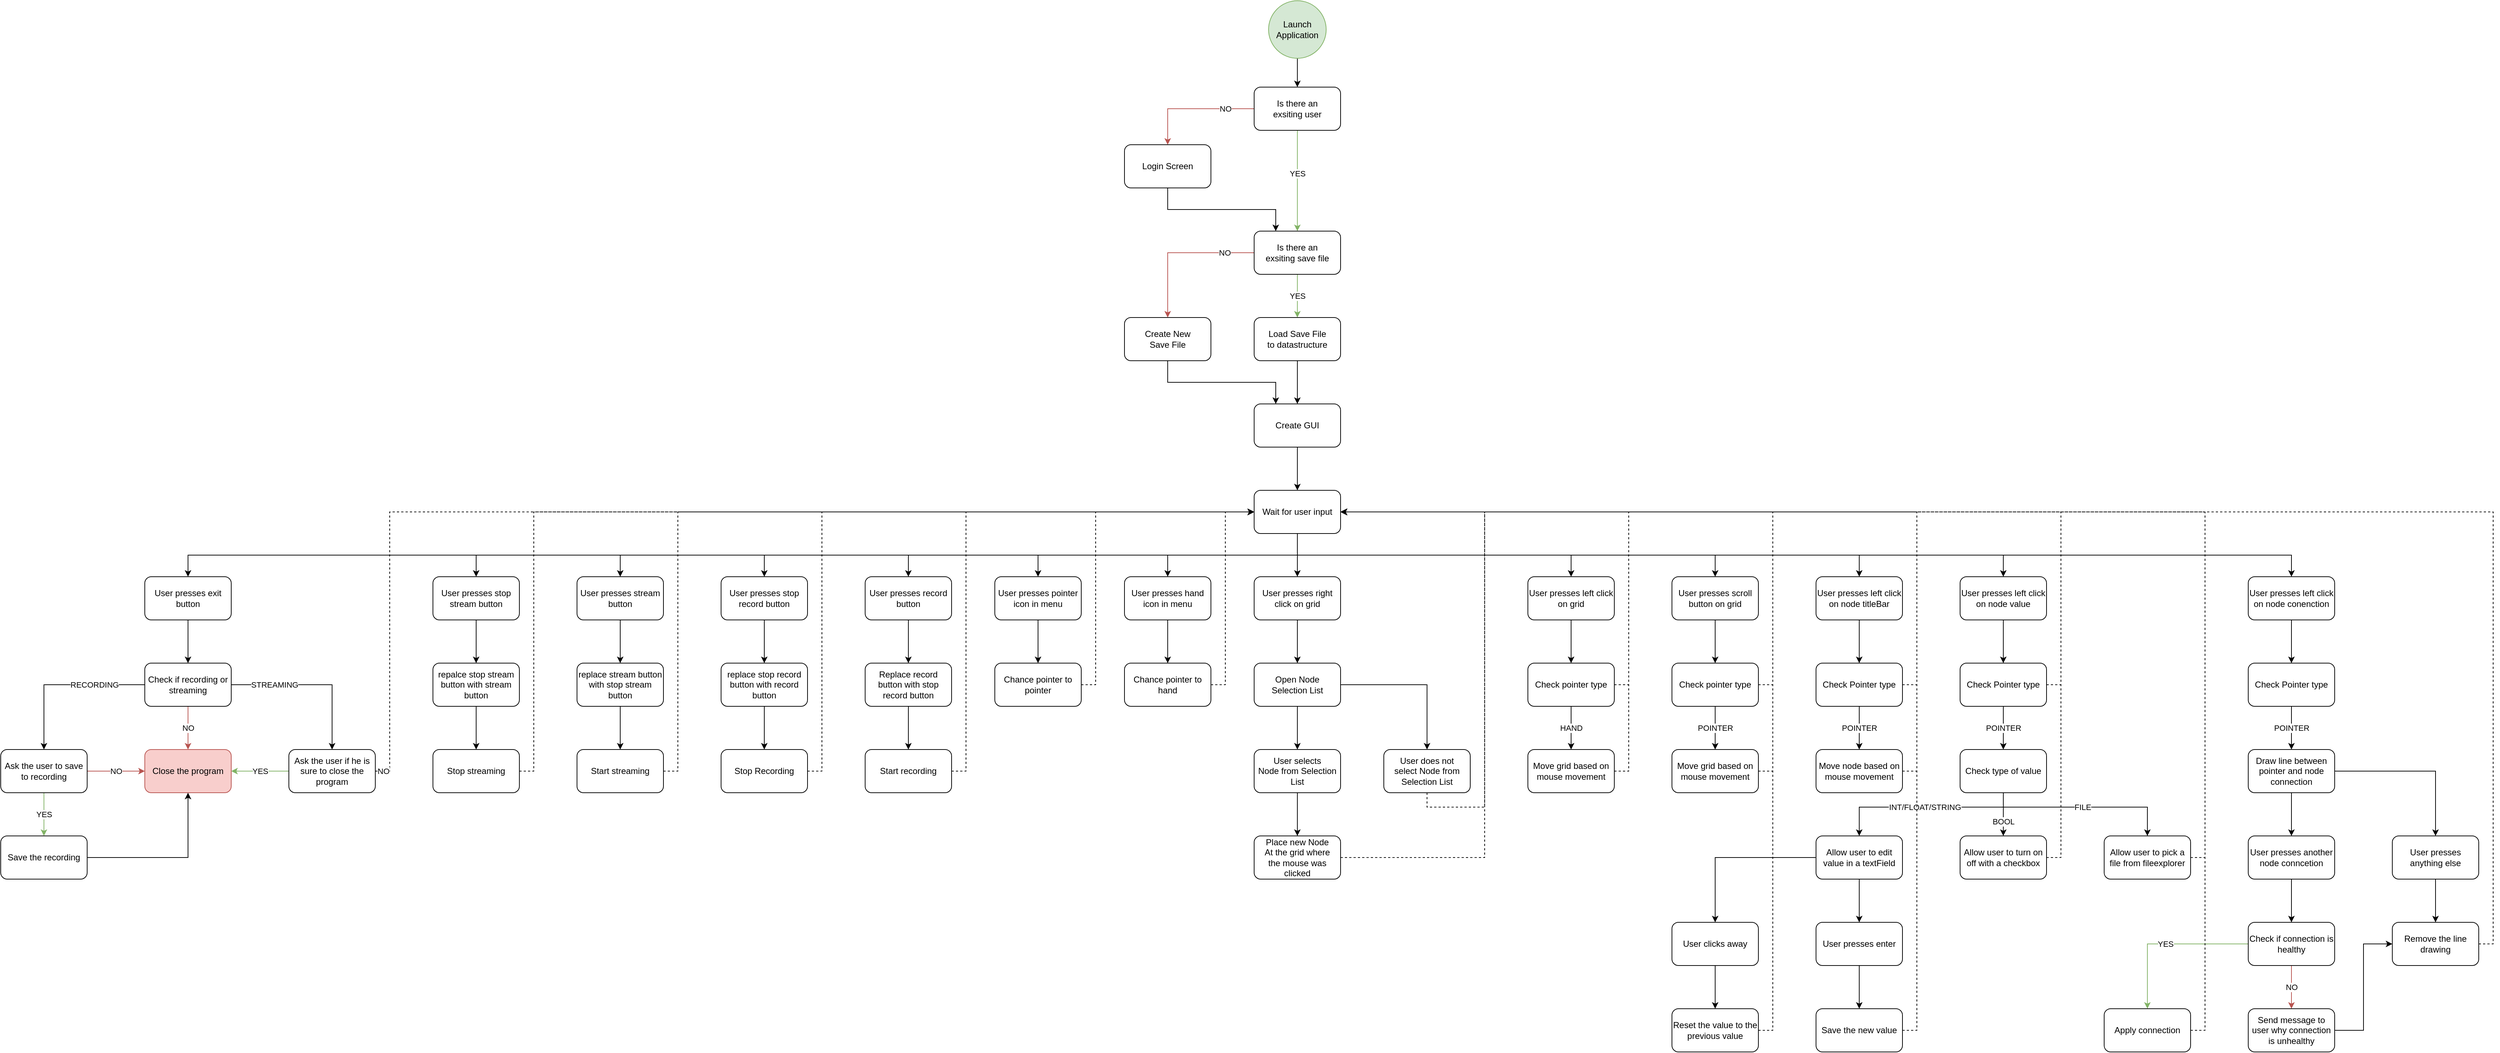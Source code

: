 <mxfile version="21.0.6" type="github">
  <diagram name="Pagina-1" id="GL-hhu96RCD5F2woMkXF">
    <mxGraphModel dx="5154" dy="1830" grid="1" gridSize="10" guides="1" tooltips="1" connect="1" arrows="1" fold="1" page="1" pageScale="1" pageWidth="827" pageHeight="1169" math="0" shadow="0">
      <root>
        <mxCell id="0" />
        <mxCell id="1" parent="0" />
        <mxCell id="XoTrVkiUybTX8jjWBUQh-9" style="edgeStyle=orthogonalEdgeStyle;rounded=0;orthogonalLoop=1;jettySize=auto;html=1;exitX=0.5;exitY=1;exitDx=0;exitDy=0;" edge="1" parent="1" source="XoTrVkiUybTX8jjWBUQh-1" target="XoTrVkiUybTX8jjWBUQh-3">
          <mxGeometry relative="1" as="geometry" />
        </mxCell>
        <mxCell id="XoTrVkiUybTX8jjWBUQh-1" value="Launch&lt;br&gt;Application" style="ellipse;whiteSpace=wrap;html=1;aspect=fixed;fillColor=#d5e8d4;strokeColor=#82b366;" vertex="1" parent="1">
          <mxGeometry x="400" y="40" width="80" height="80" as="geometry" />
        </mxCell>
        <mxCell id="XoTrVkiUybTX8jjWBUQh-5" value="NO" style="edgeStyle=orthogonalEdgeStyle;rounded=0;orthogonalLoop=1;jettySize=auto;html=1;exitX=0;exitY=0.5;exitDx=0;exitDy=0;fillColor=#f8cecc;strokeColor=#b85450;" edge="1" parent="1" source="XoTrVkiUybTX8jjWBUQh-3" target="XoTrVkiUybTX8jjWBUQh-4">
          <mxGeometry x="-0.529" relative="1" as="geometry">
            <mxPoint as="offset" />
          </mxGeometry>
        </mxCell>
        <mxCell id="XoTrVkiUybTX8jjWBUQh-12" style="edgeStyle=orthogonalEdgeStyle;rounded=0;orthogonalLoop=1;jettySize=auto;html=1;exitX=0.5;exitY=1;exitDx=0;exitDy=0;fillColor=#d5e8d4;strokeColor=#82b366;" edge="1" parent="1" source="XoTrVkiUybTX8jjWBUQh-3" target="XoTrVkiUybTX8jjWBUQh-10">
          <mxGeometry relative="1" as="geometry" />
        </mxCell>
        <mxCell id="XoTrVkiUybTX8jjWBUQh-13" value="YES" style="edgeLabel;html=1;align=center;verticalAlign=middle;resizable=0;points=[];" vertex="1" connectable="0" parent="XoTrVkiUybTX8jjWBUQh-12">
          <mxGeometry x="-0.149" relative="1" as="geometry">
            <mxPoint as="offset" />
          </mxGeometry>
        </mxCell>
        <mxCell id="XoTrVkiUybTX8jjWBUQh-3" value="Is there an&lt;br&gt;exsiting user" style="rounded=1;whiteSpace=wrap;html=1;" vertex="1" parent="1">
          <mxGeometry x="380" y="160" width="120" height="60" as="geometry" />
        </mxCell>
        <mxCell id="XoTrVkiUybTX8jjWBUQh-14" style="edgeStyle=orthogonalEdgeStyle;rounded=0;orthogonalLoop=1;jettySize=auto;html=1;exitX=0.5;exitY=1;exitDx=0;exitDy=0;entryX=0.25;entryY=0;entryDx=0;entryDy=0;" edge="1" parent="1" source="XoTrVkiUybTX8jjWBUQh-4" target="XoTrVkiUybTX8jjWBUQh-10">
          <mxGeometry relative="1" as="geometry" />
        </mxCell>
        <mxCell id="XoTrVkiUybTX8jjWBUQh-4" value="Login Screen" style="rounded=1;whiteSpace=wrap;html=1;" vertex="1" parent="1">
          <mxGeometry x="200" y="240" width="120" height="60" as="geometry" />
        </mxCell>
        <mxCell id="XoTrVkiUybTX8jjWBUQh-16" style="edgeStyle=orthogonalEdgeStyle;rounded=0;orthogonalLoop=1;jettySize=auto;html=1;exitX=0;exitY=0.5;exitDx=0;exitDy=0;entryX=0.5;entryY=0;entryDx=0;entryDy=0;fillColor=#f8cecc;strokeColor=#b85450;" edge="1" parent="1" source="XoTrVkiUybTX8jjWBUQh-10" target="XoTrVkiUybTX8jjWBUQh-15">
          <mxGeometry relative="1" as="geometry" />
        </mxCell>
        <mxCell id="XoTrVkiUybTX8jjWBUQh-17" value="NO" style="edgeLabel;html=1;align=center;verticalAlign=middle;resizable=0;points=[];" vertex="1" connectable="0" parent="XoTrVkiUybTX8jjWBUQh-16">
          <mxGeometry x="-0.068" relative="1" as="geometry">
            <mxPoint x="57" as="offset" />
          </mxGeometry>
        </mxCell>
        <mxCell id="XoTrVkiUybTX8jjWBUQh-19" value="YES" style="edgeStyle=orthogonalEdgeStyle;rounded=0;orthogonalLoop=1;jettySize=auto;html=1;exitX=0.5;exitY=1;exitDx=0;exitDy=0;entryX=0.5;entryY=0;entryDx=0;entryDy=0;fillColor=#d5e8d4;strokeColor=#82b366;" edge="1" parent="1" source="XoTrVkiUybTX8jjWBUQh-10" target="XoTrVkiUybTX8jjWBUQh-18">
          <mxGeometry relative="1" as="geometry" />
        </mxCell>
        <mxCell id="XoTrVkiUybTX8jjWBUQh-10" value="Is there an&lt;br&gt;exsiting save file" style="rounded=1;whiteSpace=wrap;html=1;" vertex="1" parent="1">
          <mxGeometry x="380" y="360" width="120" height="60" as="geometry" />
        </mxCell>
        <mxCell id="XoTrVkiUybTX8jjWBUQh-21" style="edgeStyle=orthogonalEdgeStyle;rounded=0;orthogonalLoop=1;jettySize=auto;html=1;exitX=0.5;exitY=1;exitDx=0;exitDy=0;entryX=0.25;entryY=0;entryDx=0;entryDy=0;" edge="1" parent="1" source="XoTrVkiUybTX8jjWBUQh-15" target="XoTrVkiUybTX8jjWBUQh-20">
          <mxGeometry relative="1" as="geometry" />
        </mxCell>
        <mxCell id="XoTrVkiUybTX8jjWBUQh-15" value="Create New&lt;br&gt;Save File" style="rounded=1;whiteSpace=wrap;html=1;" vertex="1" parent="1">
          <mxGeometry x="200" y="480" width="120" height="60" as="geometry" />
        </mxCell>
        <mxCell id="XoTrVkiUybTX8jjWBUQh-22" style="edgeStyle=orthogonalEdgeStyle;rounded=0;orthogonalLoop=1;jettySize=auto;html=1;exitX=0.5;exitY=1;exitDx=0;exitDy=0;entryX=0.5;entryY=0;entryDx=0;entryDy=0;" edge="1" parent="1" source="XoTrVkiUybTX8jjWBUQh-18" target="XoTrVkiUybTX8jjWBUQh-20">
          <mxGeometry relative="1" as="geometry" />
        </mxCell>
        <mxCell id="XoTrVkiUybTX8jjWBUQh-18" value="Load Save File&lt;br&gt;to datastructure" style="rounded=1;whiteSpace=wrap;html=1;" vertex="1" parent="1">
          <mxGeometry x="380" y="480" width="120" height="60" as="geometry" />
        </mxCell>
        <mxCell id="XoTrVkiUybTX8jjWBUQh-43" style="edgeStyle=orthogonalEdgeStyle;rounded=0;orthogonalLoop=1;jettySize=auto;html=1;exitX=0.5;exitY=1;exitDx=0;exitDy=0;entryX=0.5;entryY=0;entryDx=0;entryDy=0;" edge="1" parent="1" source="XoTrVkiUybTX8jjWBUQh-20" target="XoTrVkiUybTX8jjWBUQh-39">
          <mxGeometry relative="1" as="geometry" />
        </mxCell>
        <mxCell id="XoTrVkiUybTX8jjWBUQh-20" value="Create GUI" style="rounded=1;whiteSpace=wrap;html=1;" vertex="1" parent="1">
          <mxGeometry x="380" y="600" width="120" height="60" as="geometry" />
        </mxCell>
        <mxCell id="XoTrVkiUybTX8jjWBUQh-32" style="edgeStyle=orthogonalEdgeStyle;rounded=0;orthogonalLoop=1;jettySize=auto;html=1;exitX=0.5;exitY=1;exitDx=0;exitDy=0;" edge="1" parent="1" source="XoTrVkiUybTX8jjWBUQh-29" target="XoTrVkiUybTX8jjWBUQh-31">
          <mxGeometry relative="1" as="geometry" />
        </mxCell>
        <mxCell id="XoTrVkiUybTX8jjWBUQh-29" value="User presses right&lt;br&gt;click on grid" style="rounded=1;whiteSpace=wrap;html=1;" vertex="1" parent="1">
          <mxGeometry x="380" y="840" width="120" height="60" as="geometry" />
        </mxCell>
        <mxCell id="XoTrVkiUybTX8jjWBUQh-34" style="edgeStyle=orthogonalEdgeStyle;rounded=0;orthogonalLoop=1;jettySize=auto;html=1;exitX=0.5;exitY=1;exitDx=0;exitDy=0;entryX=0.5;entryY=0;entryDx=0;entryDy=0;" edge="1" parent="1" source="XoTrVkiUybTX8jjWBUQh-31" target="XoTrVkiUybTX8jjWBUQh-33">
          <mxGeometry relative="1" as="geometry" />
        </mxCell>
        <mxCell id="XoTrVkiUybTX8jjWBUQh-38" style="edgeStyle=orthogonalEdgeStyle;rounded=0;orthogonalLoop=1;jettySize=auto;html=1;exitX=1;exitY=0.5;exitDx=0;exitDy=0;entryX=0.5;entryY=0;entryDx=0;entryDy=0;" edge="1" parent="1" source="XoTrVkiUybTX8jjWBUQh-31" target="XoTrVkiUybTX8jjWBUQh-37">
          <mxGeometry relative="1" as="geometry" />
        </mxCell>
        <mxCell id="XoTrVkiUybTX8jjWBUQh-31" value="Open Node&lt;br&gt;Selection List" style="rounded=1;whiteSpace=wrap;html=1;" vertex="1" parent="1">
          <mxGeometry x="380" y="960" width="120" height="60" as="geometry" />
        </mxCell>
        <mxCell id="XoTrVkiUybTX8jjWBUQh-36" style="edgeStyle=orthogonalEdgeStyle;rounded=0;orthogonalLoop=1;jettySize=auto;html=1;exitX=0.5;exitY=1;exitDx=0;exitDy=0;entryX=0.5;entryY=0;entryDx=0;entryDy=0;" edge="1" parent="1" source="XoTrVkiUybTX8jjWBUQh-33" target="XoTrVkiUybTX8jjWBUQh-35">
          <mxGeometry relative="1" as="geometry" />
        </mxCell>
        <mxCell id="XoTrVkiUybTX8jjWBUQh-33" value="User selects&lt;br&gt;Node from Selection&lt;br&gt;List" style="rounded=1;whiteSpace=wrap;html=1;" vertex="1" parent="1">
          <mxGeometry x="380" y="1080" width="120" height="60" as="geometry" />
        </mxCell>
        <mxCell id="XoTrVkiUybTX8jjWBUQh-42" style="edgeStyle=orthogonalEdgeStyle;rounded=0;orthogonalLoop=1;jettySize=auto;html=1;exitX=1;exitY=0.5;exitDx=0;exitDy=0;entryX=1;entryY=0.5;entryDx=0;entryDy=0;dashed=1;" edge="1" parent="1" source="XoTrVkiUybTX8jjWBUQh-35" target="XoTrVkiUybTX8jjWBUQh-39">
          <mxGeometry relative="1" as="geometry">
            <Array as="points">
              <mxPoint x="700" y="1230" />
              <mxPoint x="700" y="750" />
            </Array>
          </mxGeometry>
        </mxCell>
        <mxCell id="XoTrVkiUybTX8jjWBUQh-35" value="Place new Node&lt;br&gt;At the grid where&lt;br&gt;the mouse was clicked" style="rounded=1;whiteSpace=wrap;html=1;" vertex="1" parent="1">
          <mxGeometry x="380" y="1200" width="120" height="60" as="geometry" />
        </mxCell>
        <mxCell id="XoTrVkiUybTX8jjWBUQh-41" style="edgeStyle=orthogonalEdgeStyle;rounded=0;orthogonalLoop=1;jettySize=auto;html=1;exitX=0.5;exitY=1;exitDx=0;exitDy=0;entryX=1;entryY=0.5;entryDx=0;entryDy=0;dashed=1;" edge="1" parent="1" source="XoTrVkiUybTX8jjWBUQh-37" target="XoTrVkiUybTX8jjWBUQh-39">
          <mxGeometry relative="1" as="geometry">
            <Array as="points">
              <mxPoint x="620" y="1160" />
              <mxPoint x="700" y="1160" />
              <mxPoint x="700" y="750" />
            </Array>
          </mxGeometry>
        </mxCell>
        <mxCell id="XoTrVkiUybTX8jjWBUQh-37" value="User does not&lt;br&gt;select Node from Selection List" style="rounded=1;whiteSpace=wrap;html=1;" vertex="1" parent="1">
          <mxGeometry x="560" y="1080" width="120" height="60" as="geometry" />
        </mxCell>
        <mxCell id="XoTrVkiUybTX8jjWBUQh-40" style="edgeStyle=orthogonalEdgeStyle;rounded=0;orthogonalLoop=1;jettySize=auto;html=1;exitX=0.5;exitY=1;exitDx=0;exitDy=0;entryX=0.5;entryY=0;entryDx=0;entryDy=0;" edge="1" parent="1" source="XoTrVkiUybTX8jjWBUQh-39" target="XoTrVkiUybTX8jjWBUQh-29">
          <mxGeometry relative="1" as="geometry" />
        </mxCell>
        <mxCell id="XoTrVkiUybTX8jjWBUQh-67" style="edgeStyle=orthogonalEdgeStyle;rounded=0;orthogonalLoop=1;jettySize=auto;html=1;exitX=0.5;exitY=1;exitDx=0;exitDy=0;" edge="1" parent="1" source="XoTrVkiUybTX8jjWBUQh-39" target="XoTrVkiUybTX8jjWBUQh-66">
          <mxGeometry relative="1" as="geometry" />
        </mxCell>
        <mxCell id="XoTrVkiUybTX8jjWBUQh-69" style="edgeStyle=orthogonalEdgeStyle;rounded=0;orthogonalLoop=1;jettySize=auto;html=1;exitX=0.5;exitY=1;exitDx=0;exitDy=0;entryX=0.5;entryY=0;entryDx=0;entryDy=0;" edge="1" parent="1" source="XoTrVkiUybTX8jjWBUQh-39" target="XoTrVkiUybTX8jjWBUQh-68">
          <mxGeometry relative="1" as="geometry" />
        </mxCell>
        <mxCell id="XoTrVkiUybTX8jjWBUQh-77" style="edgeStyle=orthogonalEdgeStyle;rounded=0;orthogonalLoop=1;jettySize=auto;html=1;exitX=0.5;exitY=1;exitDx=0;exitDy=0;entryX=0.5;entryY=0;entryDx=0;entryDy=0;" edge="1" parent="1" source="XoTrVkiUybTX8jjWBUQh-39" target="XoTrVkiUybTX8jjWBUQh-76">
          <mxGeometry relative="1" as="geometry" />
        </mxCell>
        <mxCell id="XoTrVkiUybTX8jjWBUQh-86" style="edgeStyle=orthogonalEdgeStyle;rounded=0;orthogonalLoop=1;jettySize=auto;html=1;exitX=0.5;exitY=1;exitDx=0;exitDy=0;entryX=0.5;entryY=0;entryDx=0;entryDy=0;" edge="1" parent="1" source="XoTrVkiUybTX8jjWBUQh-39" target="XoTrVkiUybTX8jjWBUQh-85">
          <mxGeometry relative="1" as="geometry" />
        </mxCell>
        <mxCell id="XoTrVkiUybTX8jjWBUQh-95" style="edgeStyle=orthogonalEdgeStyle;rounded=0;orthogonalLoop=1;jettySize=auto;html=1;exitX=0.5;exitY=1;exitDx=0;exitDy=0;entryX=0.5;entryY=0;entryDx=0;entryDy=0;" edge="1" parent="1" source="XoTrVkiUybTX8jjWBUQh-39" target="XoTrVkiUybTX8jjWBUQh-94">
          <mxGeometry relative="1" as="geometry" />
        </mxCell>
        <mxCell id="XoTrVkiUybTX8jjWBUQh-107" style="edgeStyle=orthogonalEdgeStyle;rounded=0;orthogonalLoop=1;jettySize=auto;html=1;exitX=0.5;exitY=1;exitDx=0;exitDy=0;" edge="1" parent="1" source="XoTrVkiUybTX8jjWBUQh-39" target="XoTrVkiUybTX8jjWBUQh-102">
          <mxGeometry relative="1" as="geometry" />
        </mxCell>
        <mxCell id="XoTrVkiUybTX8jjWBUQh-137" style="edgeStyle=orthogonalEdgeStyle;rounded=0;orthogonalLoop=1;jettySize=auto;html=1;exitX=0.5;exitY=1;exitDx=0;exitDy=0;entryX=0.5;entryY=0;entryDx=0;entryDy=0;" edge="1" parent="1" source="XoTrVkiUybTX8jjWBUQh-39" target="XoTrVkiUybTX8jjWBUQh-134">
          <mxGeometry relative="1" as="geometry" />
        </mxCell>
        <mxCell id="XoTrVkiUybTX8jjWBUQh-157" style="edgeStyle=orthogonalEdgeStyle;rounded=0;orthogonalLoop=1;jettySize=auto;html=1;exitX=0.5;exitY=1;exitDx=0;exitDy=0;entryX=0.5;entryY=0;entryDx=0;entryDy=0;" edge="1" parent="1" source="XoTrVkiUybTX8jjWBUQh-39" target="XoTrVkiUybTX8jjWBUQh-156">
          <mxGeometry relative="1" as="geometry" />
        </mxCell>
        <mxCell id="XoTrVkiUybTX8jjWBUQh-161" style="edgeStyle=orthogonalEdgeStyle;rounded=0;orthogonalLoop=1;jettySize=auto;html=1;exitX=0.5;exitY=1;exitDx=0;exitDy=0;entryX=0.5;entryY=0;entryDx=0;entryDy=0;" edge="1" parent="1" source="XoTrVkiUybTX8jjWBUQh-39" target="XoTrVkiUybTX8jjWBUQh-160">
          <mxGeometry relative="1" as="geometry" />
        </mxCell>
        <mxCell id="XoTrVkiUybTX8jjWBUQh-180" style="edgeStyle=orthogonalEdgeStyle;rounded=0;orthogonalLoop=1;jettySize=auto;html=1;exitX=0.5;exitY=1;exitDx=0;exitDy=0;entryX=0.5;entryY=0;entryDx=0;entryDy=0;" edge="1" parent="1" source="XoTrVkiUybTX8jjWBUQh-39" target="XoTrVkiUybTX8jjWBUQh-171">
          <mxGeometry relative="1" as="geometry" />
        </mxCell>
        <mxCell id="XoTrVkiUybTX8jjWBUQh-181" style="edgeStyle=orthogonalEdgeStyle;rounded=0;orthogonalLoop=1;jettySize=auto;html=1;exitX=0.5;exitY=1;exitDx=0;exitDy=0;entryX=0.5;entryY=0;entryDx=0;entryDy=0;" edge="1" parent="1" source="XoTrVkiUybTX8jjWBUQh-39" target="XoTrVkiUybTX8jjWBUQh-176">
          <mxGeometry relative="1" as="geometry" />
        </mxCell>
        <mxCell id="XoTrVkiUybTX8jjWBUQh-188" style="edgeStyle=orthogonalEdgeStyle;rounded=0;orthogonalLoop=1;jettySize=auto;html=1;exitX=0.5;exitY=1;exitDx=0;exitDy=0;entryX=0.5;entryY=0;entryDx=0;entryDy=0;" edge="1" parent="1" source="XoTrVkiUybTX8jjWBUQh-39" target="XoTrVkiUybTX8jjWBUQh-187">
          <mxGeometry relative="1" as="geometry" />
        </mxCell>
        <mxCell id="XoTrVkiUybTX8jjWBUQh-39" value="Wait for user input" style="rounded=1;whiteSpace=wrap;html=1;" vertex="1" parent="1">
          <mxGeometry x="380" y="720" width="120" height="60" as="geometry" />
        </mxCell>
        <mxCell id="XoTrVkiUybTX8jjWBUQh-73" style="edgeStyle=orthogonalEdgeStyle;rounded=0;orthogonalLoop=1;jettySize=auto;html=1;exitX=0.5;exitY=1;exitDx=0;exitDy=0;" edge="1" parent="1" source="XoTrVkiUybTX8jjWBUQh-66" target="XoTrVkiUybTX8jjWBUQh-71">
          <mxGeometry relative="1" as="geometry" />
        </mxCell>
        <mxCell id="XoTrVkiUybTX8jjWBUQh-66" value="User presses hand icon in menu" style="rounded=1;whiteSpace=wrap;html=1;" vertex="1" parent="1">
          <mxGeometry x="200" y="840" width="120" height="60" as="geometry" />
        </mxCell>
        <mxCell id="XoTrVkiUybTX8jjWBUQh-72" style="edgeStyle=orthogonalEdgeStyle;rounded=0;orthogonalLoop=1;jettySize=auto;html=1;exitX=0.5;exitY=1;exitDx=0;exitDy=0;entryX=0.5;entryY=0;entryDx=0;entryDy=0;" edge="1" parent="1" source="XoTrVkiUybTX8jjWBUQh-68" target="XoTrVkiUybTX8jjWBUQh-70">
          <mxGeometry relative="1" as="geometry" />
        </mxCell>
        <mxCell id="XoTrVkiUybTX8jjWBUQh-68" value="User presses pointer icon in menu" style="rounded=1;whiteSpace=wrap;html=1;" vertex="1" parent="1">
          <mxGeometry x="20" y="840" width="120" height="60" as="geometry" />
        </mxCell>
        <mxCell id="XoTrVkiUybTX8jjWBUQh-75" style="edgeStyle=orthogonalEdgeStyle;rounded=0;orthogonalLoop=1;jettySize=auto;html=1;exitX=1;exitY=0.5;exitDx=0;exitDy=0;dashed=1;" edge="1" parent="1" source="XoTrVkiUybTX8jjWBUQh-70">
          <mxGeometry relative="1" as="geometry">
            <mxPoint x="380" y="750" as="targetPoint" />
            <Array as="points">
              <mxPoint x="160" y="990" />
              <mxPoint x="160" y="750" />
            </Array>
          </mxGeometry>
        </mxCell>
        <mxCell id="XoTrVkiUybTX8jjWBUQh-70" value="Chance pointer to pointer" style="rounded=1;whiteSpace=wrap;html=1;" vertex="1" parent="1">
          <mxGeometry x="20" y="960" width="120" height="60" as="geometry" />
        </mxCell>
        <mxCell id="XoTrVkiUybTX8jjWBUQh-74" style="edgeStyle=orthogonalEdgeStyle;rounded=0;orthogonalLoop=1;jettySize=auto;html=1;exitX=1;exitY=0.5;exitDx=0;exitDy=0;entryX=0;entryY=0.5;entryDx=0;entryDy=0;dashed=1;" edge="1" parent="1" source="XoTrVkiUybTX8jjWBUQh-71" target="XoTrVkiUybTX8jjWBUQh-39">
          <mxGeometry relative="1" as="geometry">
            <Array as="points">
              <mxPoint x="340" y="990" />
              <mxPoint x="340" y="750" />
            </Array>
          </mxGeometry>
        </mxCell>
        <mxCell id="XoTrVkiUybTX8jjWBUQh-71" value="Chance pointer to hand" style="rounded=1;whiteSpace=wrap;html=1;" vertex="1" parent="1">
          <mxGeometry x="200" y="960" width="120" height="60" as="geometry" />
        </mxCell>
        <mxCell id="XoTrVkiUybTX8jjWBUQh-79" style="edgeStyle=orthogonalEdgeStyle;rounded=0;orthogonalLoop=1;jettySize=auto;html=1;exitX=0.5;exitY=1;exitDx=0;exitDy=0;entryX=0.5;entryY=0;entryDx=0;entryDy=0;" edge="1" parent="1" source="XoTrVkiUybTX8jjWBUQh-76" target="XoTrVkiUybTX8jjWBUQh-78">
          <mxGeometry relative="1" as="geometry" />
        </mxCell>
        <mxCell id="XoTrVkiUybTX8jjWBUQh-76" value="User presses left click on grid" style="rounded=1;whiteSpace=wrap;html=1;" vertex="1" parent="1">
          <mxGeometry x="760" y="840" width="120" height="60" as="geometry" />
        </mxCell>
        <mxCell id="XoTrVkiUybTX8jjWBUQh-81" value="HAND" style="edgeStyle=orthogonalEdgeStyle;rounded=0;orthogonalLoop=1;jettySize=auto;html=1;exitX=0.5;exitY=1;exitDx=0;exitDy=0;entryX=0.5;entryY=0;entryDx=0;entryDy=0;" edge="1" parent="1" source="XoTrVkiUybTX8jjWBUQh-78" target="XoTrVkiUybTX8jjWBUQh-80">
          <mxGeometry relative="1" as="geometry" />
        </mxCell>
        <mxCell id="XoTrVkiUybTX8jjWBUQh-82" style="edgeStyle=orthogonalEdgeStyle;rounded=0;orthogonalLoop=1;jettySize=auto;html=1;exitX=1;exitY=0.5;exitDx=0;exitDy=0;entryX=1;entryY=0.5;entryDx=0;entryDy=0;dashed=1;" edge="1" parent="1" source="XoTrVkiUybTX8jjWBUQh-78" target="XoTrVkiUybTX8jjWBUQh-39">
          <mxGeometry relative="1" as="geometry" />
        </mxCell>
        <mxCell id="XoTrVkiUybTX8jjWBUQh-78" value="Check pointer type" style="rounded=1;whiteSpace=wrap;html=1;" vertex="1" parent="1">
          <mxGeometry x="760" y="960" width="120" height="60" as="geometry" />
        </mxCell>
        <mxCell id="XoTrVkiUybTX8jjWBUQh-84" style="edgeStyle=orthogonalEdgeStyle;rounded=0;orthogonalLoop=1;jettySize=auto;html=1;exitX=1;exitY=0.5;exitDx=0;exitDy=0;entryX=1;entryY=0.5;entryDx=0;entryDy=0;dashed=1;" edge="1" parent="1" source="XoTrVkiUybTX8jjWBUQh-80" target="XoTrVkiUybTX8jjWBUQh-39">
          <mxGeometry relative="1" as="geometry" />
        </mxCell>
        <mxCell id="XoTrVkiUybTX8jjWBUQh-80" value="Move grid based on mouse movement" style="rounded=1;whiteSpace=wrap;html=1;" vertex="1" parent="1">
          <mxGeometry x="760" y="1080" width="120" height="60" as="geometry" />
        </mxCell>
        <mxCell id="XoTrVkiUybTX8jjWBUQh-89" style="edgeStyle=orthogonalEdgeStyle;rounded=0;orthogonalLoop=1;jettySize=auto;html=1;exitX=0.5;exitY=1;exitDx=0;exitDy=0;entryX=0.5;entryY=0;entryDx=0;entryDy=0;" edge="1" parent="1" source="XoTrVkiUybTX8jjWBUQh-85" target="XoTrVkiUybTX8jjWBUQh-87">
          <mxGeometry relative="1" as="geometry" />
        </mxCell>
        <mxCell id="XoTrVkiUybTX8jjWBUQh-85" value="User presses scroll button on grid" style="rounded=1;whiteSpace=wrap;html=1;" vertex="1" parent="1">
          <mxGeometry x="960" y="840" width="120" height="60" as="geometry" />
        </mxCell>
        <mxCell id="XoTrVkiUybTX8jjWBUQh-90" value="POINTER" style="edgeStyle=orthogonalEdgeStyle;rounded=0;orthogonalLoop=1;jettySize=auto;html=1;exitX=0.5;exitY=1;exitDx=0;exitDy=0;" edge="1" parent="1" source="XoTrVkiUybTX8jjWBUQh-87" target="XoTrVkiUybTX8jjWBUQh-88">
          <mxGeometry relative="1" as="geometry" />
        </mxCell>
        <mxCell id="XoTrVkiUybTX8jjWBUQh-93" style="edgeStyle=orthogonalEdgeStyle;rounded=0;orthogonalLoop=1;jettySize=auto;html=1;exitX=1;exitY=0.5;exitDx=0;exitDy=0;entryX=1;entryY=0.5;entryDx=0;entryDy=0;dashed=1;" edge="1" parent="1" source="XoTrVkiUybTX8jjWBUQh-87" target="XoTrVkiUybTX8jjWBUQh-39">
          <mxGeometry relative="1" as="geometry" />
        </mxCell>
        <mxCell id="XoTrVkiUybTX8jjWBUQh-87" value="Check pointer type" style="rounded=1;whiteSpace=wrap;html=1;" vertex="1" parent="1">
          <mxGeometry x="960" y="960" width="120" height="60" as="geometry" />
        </mxCell>
        <mxCell id="XoTrVkiUybTX8jjWBUQh-91" style="edgeStyle=orthogonalEdgeStyle;orthogonalLoop=1;jettySize=auto;html=1;exitX=1;exitY=0.5;exitDx=0;exitDy=0;entryX=1;entryY=0.5;entryDx=0;entryDy=0;dashed=1;rounded=0;" edge="1" parent="1" source="XoTrVkiUybTX8jjWBUQh-88" target="XoTrVkiUybTX8jjWBUQh-39">
          <mxGeometry relative="1" as="geometry" />
        </mxCell>
        <mxCell id="XoTrVkiUybTX8jjWBUQh-88" value="Move grid based on mouse movement" style="rounded=1;whiteSpace=wrap;html=1;" vertex="1" parent="1">
          <mxGeometry x="960" y="1080" width="120" height="60" as="geometry" />
        </mxCell>
        <mxCell id="XoTrVkiUybTX8jjWBUQh-98" style="edgeStyle=orthogonalEdgeStyle;rounded=0;orthogonalLoop=1;jettySize=auto;html=1;exitX=0.5;exitY=1;exitDx=0;exitDy=0;entryX=0.5;entryY=0;entryDx=0;entryDy=0;" edge="1" parent="1" source="XoTrVkiUybTX8jjWBUQh-94" target="XoTrVkiUybTX8jjWBUQh-96">
          <mxGeometry relative="1" as="geometry" />
        </mxCell>
        <mxCell id="XoTrVkiUybTX8jjWBUQh-94" value="User presses left click on node titleBar" style="rounded=1;whiteSpace=wrap;html=1;" vertex="1" parent="1">
          <mxGeometry x="1160" y="840" width="120" height="60" as="geometry" />
        </mxCell>
        <mxCell id="XoTrVkiUybTX8jjWBUQh-99" value="POINTER" style="edgeStyle=orthogonalEdgeStyle;rounded=0;orthogonalLoop=1;jettySize=auto;html=1;exitX=0.5;exitY=1;exitDx=0;exitDy=0;entryX=0.5;entryY=0;entryDx=0;entryDy=0;" edge="1" parent="1" source="XoTrVkiUybTX8jjWBUQh-96" target="XoTrVkiUybTX8jjWBUQh-97">
          <mxGeometry relative="1" as="geometry" />
        </mxCell>
        <mxCell id="XoTrVkiUybTX8jjWBUQh-101" style="edgeStyle=orthogonalEdgeStyle;rounded=0;orthogonalLoop=1;jettySize=auto;html=1;exitX=1;exitY=0.5;exitDx=0;exitDy=0;entryX=1;entryY=0.5;entryDx=0;entryDy=0;dashed=1;" edge="1" parent="1" source="XoTrVkiUybTX8jjWBUQh-96" target="XoTrVkiUybTX8jjWBUQh-39">
          <mxGeometry relative="1" as="geometry" />
        </mxCell>
        <mxCell id="XoTrVkiUybTX8jjWBUQh-96" value="Check Pointer type" style="rounded=1;whiteSpace=wrap;html=1;" vertex="1" parent="1">
          <mxGeometry x="1160" y="960" width="120" height="60" as="geometry" />
        </mxCell>
        <mxCell id="XoTrVkiUybTX8jjWBUQh-100" style="edgeStyle=orthogonalEdgeStyle;rounded=0;orthogonalLoop=1;jettySize=auto;html=1;exitX=1;exitY=0.5;exitDx=0;exitDy=0;entryX=1;entryY=0.5;entryDx=0;entryDy=0;dashed=1;" edge="1" parent="1" source="XoTrVkiUybTX8jjWBUQh-97" target="XoTrVkiUybTX8jjWBUQh-39">
          <mxGeometry relative="1" as="geometry" />
        </mxCell>
        <mxCell id="XoTrVkiUybTX8jjWBUQh-97" value="Move node based on mouse movement" style="rounded=1;whiteSpace=wrap;html=1;" vertex="1" parent="1">
          <mxGeometry x="1160" y="1080" width="120" height="60" as="geometry" />
        </mxCell>
        <mxCell id="XoTrVkiUybTX8jjWBUQh-105" style="edgeStyle=orthogonalEdgeStyle;rounded=0;orthogonalLoop=1;jettySize=auto;html=1;exitX=0.5;exitY=1;exitDx=0;exitDy=0;entryX=0.5;entryY=0;entryDx=0;entryDy=0;" edge="1" parent="1" source="XoTrVkiUybTX8jjWBUQh-102" target="XoTrVkiUybTX8jjWBUQh-103">
          <mxGeometry relative="1" as="geometry" />
        </mxCell>
        <mxCell id="XoTrVkiUybTX8jjWBUQh-102" value="User presses left click on node value" style="rounded=1;whiteSpace=wrap;html=1;" vertex="1" parent="1">
          <mxGeometry x="1360" y="840" width="120" height="60" as="geometry" />
        </mxCell>
        <mxCell id="XoTrVkiUybTX8jjWBUQh-106" value="POINTER" style="edgeStyle=orthogonalEdgeStyle;rounded=0;orthogonalLoop=1;jettySize=auto;html=1;exitX=0.5;exitY=1;exitDx=0;exitDy=0;entryX=0.5;entryY=0;entryDx=0;entryDy=0;" edge="1" parent="1" source="XoTrVkiUybTX8jjWBUQh-103" target="XoTrVkiUybTX8jjWBUQh-104">
          <mxGeometry relative="1" as="geometry" />
        </mxCell>
        <mxCell id="XoTrVkiUybTX8jjWBUQh-108" style="edgeStyle=orthogonalEdgeStyle;rounded=0;orthogonalLoop=1;jettySize=auto;html=1;exitX=1;exitY=0.5;exitDx=0;exitDy=0;entryX=1;entryY=0.5;entryDx=0;entryDy=0;dashed=1;" edge="1" parent="1" source="XoTrVkiUybTX8jjWBUQh-103" target="XoTrVkiUybTX8jjWBUQh-39">
          <mxGeometry relative="1" as="geometry" />
        </mxCell>
        <mxCell id="XoTrVkiUybTX8jjWBUQh-103" value="Check Pointer type" style="rounded=1;whiteSpace=wrap;html=1;" vertex="1" parent="1">
          <mxGeometry x="1360" y="960" width="120" height="60" as="geometry" />
        </mxCell>
        <mxCell id="XoTrVkiUybTX8jjWBUQh-110" style="edgeStyle=orthogonalEdgeStyle;rounded=0;orthogonalLoop=1;jettySize=auto;html=1;exitX=0.5;exitY=1;exitDx=0;exitDy=0;" edge="1" parent="1" source="XoTrVkiUybTX8jjWBUQh-104" target="XoTrVkiUybTX8jjWBUQh-109">
          <mxGeometry relative="1" as="geometry">
            <Array as="points">
              <mxPoint x="1420" y="1160" />
              <mxPoint x="1220" y="1160" />
            </Array>
          </mxGeometry>
        </mxCell>
        <mxCell id="XoTrVkiUybTX8jjWBUQh-111" value="INT/FLOAT/STRING" style="edgeLabel;html=1;align=center;verticalAlign=middle;resizable=0;points=[];" vertex="1" connectable="0" parent="XoTrVkiUybTX8jjWBUQh-110">
          <mxGeometry x="0.225" y="4" relative="1" as="geometry">
            <mxPoint x="30" y="-4" as="offset" />
          </mxGeometry>
        </mxCell>
        <mxCell id="XoTrVkiUybTX8jjWBUQh-113" value="BOOL" style="edgeStyle=orthogonalEdgeStyle;rounded=0;orthogonalLoop=1;jettySize=auto;html=1;exitX=0.5;exitY=1;exitDx=0;exitDy=0;entryX=0.5;entryY=0;entryDx=0;entryDy=0;" edge="1" parent="1" source="XoTrVkiUybTX8jjWBUQh-104" target="XoTrVkiUybTX8jjWBUQh-112">
          <mxGeometry x="0.333" relative="1" as="geometry">
            <mxPoint as="offset" />
          </mxGeometry>
        </mxCell>
        <mxCell id="XoTrVkiUybTX8jjWBUQh-115" value="FILE" style="edgeStyle=orthogonalEdgeStyle;rounded=0;orthogonalLoop=1;jettySize=auto;html=1;exitX=0.5;exitY=1;exitDx=0;exitDy=0;entryX=0.5;entryY=0;entryDx=0;entryDy=0;" edge="1" parent="1" source="XoTrVkiUybTX8jjWBUQh-104" target="XoTrVkiUybTX8jjWBUQh-114">
          <mxGeometry relative="1" as="geometry">
            <Array as="points">
              <mxPoint x="1420" y="1160" />
              <mxPoint x="1620" y="1160" />
            </Array>
          </mxGeometry>
        </mxCell>
        <mxCell id="XoTrVkiUybTX8jjWBUQh-104" value="Check type of value" style="rounded=1;whiteSpace=wrap;html=1;" vertex="1" parent="1">
          <mxGeometry x="1360" y="1080" width="120" height="60" as="geometry" />
        </mxCell>
        <mxCell id="XoTrVkiUybTX8jjWBUQh-121" style="edgeStyle=orthogonalEdgeStyle;rounded=0;orthogonalLoop=1;jettySize=auto;html=1;exitX=0.5;exitY=1;exitDx=0;exitDy=0;entryX=0.5;entryY=0;entryDx=0;entryDy=0;" edge="1" parent="1" source="XoTrVkiUybTX8jjWBUQh-109" target="XoTrVkiUybTX8jjWBUQh-120">
          <mxGeometry relative="1" as="geometry" />
        </mxCell>
        <mxCell id="XoTrVkiUybTX8jjWBUQh-123" style="edgeStyle=orthogonalEdgeStyle;rounded=0;orthogonalLoop=1;jettySize=auto;html=1;exitX=0;exitY=0.5;exitDx=0;exitDy=0;entryX=0.5;entryY=0;entryDx=0;entryDy=0;" edge="1" parent="1" source="XoTrVkiUybTX8jjWBUQh-109" target="XoTrVkiUybTX8jjWBUQh-122">
          <mxGeometry relative="1" as="geometry" />
        </mxCell>
        <mxCell id="XoTrVkiUybTX8jjWBUQh-109" value="Allow user to edit value in a textField" style="rounded=1;whiteSpace=wrap;html=1;" vertex="1" parent="1">
          <mxGeometry x="1160" y="1200" width="120" height="60" as="geometry" />
        </mxCell>
        <mxCell id="XoTrVkiUybTX8jjWBUQh-132" style="edgeStyle=orthogonalEdgeStyle;rounded=0;orthogonalLoop=1;jettySize=auto;html=1;exitX=1;exitY=0.5;exitDx=0;exitDy=0;entryX=1;entryY=0.5;entryDx=0;entryDy=0;dashed=1;" edge="1" parent="1" source="XoTrVkiUybTX8jjWBUQh-112" target="XoTrVkiUybTX8jjWBUQh-39">
          <mxGeometry relative="1" as="geometry" />
        </mxCell>
        <mxCell id="XoTrVkiUybTX8jjWBUQh-112" value="Allow user to turn on off with a checkbox" style="rounded=1;whiteSpace=wrap;html=1;" vertex="1" parent="1">
          <mxGeometry x="1360" y="1200" width="120" height="60" as="geometry" />
        </mxCell>
        <mxCell id="XoTrVkiUybTX8jjWBUQh-128" style="edgeStyle=orthogonalEdgeStyle;rounded=0;orthogonalLoop=1;jettySize=auto;html=1;exitX=1;exitY=0.5;exitDx=0;exitDy=0;entryX=1;entryY=0.5;entryDx=0;entryDy=0;dashed=1;" edge="1" parent="1" source="XoTrVkiUybTX8jjWBUQh-114" target="XoTrVkiUybTX8jjWBUQh-39">
          <mxGeometry relative="1" as="geometry" />
        </mxCell>
        <mxCell id="XoTrVkiUybTX8jjWBUQh-114" value="Allow user to pick a file from fileexplorer" style="rounded=1;whiteSpace=wrap;html=1;" vertex="1" parent="1">
          <mxGeometry x="1560" y="1200" width="120" height="60" as="geometry" />
        </mxCell>
        <mxCell id="XoTrVkiUybTX8jjWBUQh-127" style="edgeStyle=orthogonalEdgeStyle;rounded=0;orthogonalLoop=1;jettySize=auto;html=1;exitX=0.5;exitY=1;exitDx=0;exitDy=0;entryX=0.5;entryY=0;entryDx=0;entryDy=0;" edge="1" parent="1" source="XoTrVkiUybTX8jjWBUQh-120" target="XoTrVkiUybTX8jjWBUQh-124">
          <mxGeometry relative="1" as="geometry" />
        </mxCell>
        <mxCell id="XoTrVkiUybTX8jjWBUQh-120" value="User presses enter" style="rounded=1;whiteSpace=wrap;html=1;" vertex="1" parent="1">
          <mxGeometry x="1160" y="1320" width="120" height="60" as="geometry" />
        </mxCell>
        <mxCell id="XoTrVkiUybTX8jjWBUQh-126" style="edgeStyle=orthogonalEdgeStyle;rounded=0;orthogonalLoop=1;jettySize=auto;html=1;exitX=0.5;exitY=1;exitDx=0;exitDy=0;entryX=0.5;entryY=0;entryDx=0;entryDy=0;" edge="1" parent="1" source="XoTrVkiUybTX8jjWBUQh-122" target="XoTrVkiUybTX8jjWBUQh-125">
          <mxGeometry relative="1" as="geometry" />
        </mxCell>
        <mxCell id="XoTrVkiUybTX8jjWBUQh-122" value="User clicks away" style="rounded=1;whiteSpace=wrap;html=1;" vertex="1" parent="1">
          <mxGeometry x="960" y="1320" width="120" height="60" as="geometry" />
        </mxCell>
        <mxCell id="XoTrVkiUybTX8jjWBUQh-130" style="edgeStyle=orthogonalEdgeStyle;rounded=0;orthogonalLoop=1;jettySize=auto;html=1;exitX=1;exitY=0.5;exitDx=0;exitDy=0;entryX=1;entryY=0.5;entryDx=0;entryDy=0;dashed=1;" edge="1" parent="1" source="XoTrVkiUybTX8jjWBUQh-124" target="XoTrVkiUybTX8jjWBUQh-39">
          <mxGeometry relative="1" as="geometry" />
        </mxCell>
        <mxCell id="XoTrVkiUybTX8jjWBUQh-124" value="Save the new value" style="rounded=1;whiteSpace=wrap;html=1;" vertex="1" parent="1">
          <mxGeometry x="1160" y="1440" width="120" height="60" as="geometry" />
        </mxCell>
        <mxCell id="XoTrVkiUybTX8jjWBUQh-131" style="edgeStyle=orthogonalEdgeStyle;rounded=0;orthogonalLoop=1;jettySize=auto;html=1;exitX=1;exitY=0.5;exitDx=0;exitDy=0;entryX=1;entryY=0.5;entryDx=0;entryDy=0;dashed=1;" edge="1" parent="1" source="XoTrVkiUybTX8jjWBUQh-125" target="XoTrVkiUybTX8jjWBUQh-39">
          <mxGeometry relative="1" as="geometry" />
        </mxCell>
        <mxCell id="XoTrVkiUybTX8jjWBUQh-125" value="Reset the value to the previous value" style="rounded=1;whiteSpace=wrap;html=1;" vertex="1" parent="1">
          <mxGeometry x="960" y="1440" width="120" height="60" as="geometry" />
        </mxCell>
        <mxCell id="XoTrVkiUybTX8jjWBUQh-138" style="edgeStyle=orthogonalEdgeStyle;rounded=0;orthogonalLoop=1;jettySize=auto;html=1;exitX=0.5;exitY=1;exitDx=0;exitDy=0;entryX=0.5;entryY=0;entryDx=0;entryDy=0;" edge="1" parent="1" source="XoTrVkiUybTX8jjWBUQh-134" target="XoTrVkiUybTX8jjWBUQh-135">
          <mxGeometry relative="1" as="geometry" />
        </mxCell>
        <mxCell id="XoTrVkiUybTX8jjWBUQh-134" value="User presses left click on node conenction" style="rounded=1;whiteSpace=wrap;html=1;" vertex="1" parent="1">
          <mxGeometry x="1760" y="840" width="120" height="60" as="geometry" />
        </mxCell>
        <mxCell id="XoTrVkiUybTX8jjWBUQh-139" value="POINTER" style="edgeStyle=orthogonalEdgeStyle;rounded=0;orthogonalLoop=1;jettySize=auto;html=1;exitX=0.5;exitY=1;exitDx=0;exitDy=0;entryX=0.5;entryY=0;entryDx=0;entryDy=0;" edge="1" parent="1" source="XoTrVkiUybTX8jjWBUQh-135" target="XoTrVkiUybTX8jjWBUQh-136">
          <mxGeometry relative="1" as="geometry" />
        </mxCell>
        <mxCell id="XoTrVkiUybTX8jjWBUQh-135" value="Check Pointer type" style="rounded=1;whiteSpace=wrap;html=1;" vertex="1" parent="1">
          <mxGeometry x="1760" y="960" width="120" height="60" as="geometry" />
        </mxCell>
        <mxCell id="XoTrVkiUybTX8jjWBUQh-141" style="edgeStyle=orthogonalEdgeStyle;rounded=0;orthogonalLoop=1;jettySize=auto;html=1;exitX=0.5;exitY=1;exitDx=0;exitDy=0;entryX=0.5;entryY=0;entryDx=0;entryDy=0;" edge="1" parent="1" source="XoTrVkiUybTX8jjWBUQh-136" target="XoTrVkiUybTX8jjWBUQh-140">
          <mxGeometry relative="1" as="geometry" />
        </mxCell>
        <mxCell id="XoTrVkiUybTX8jjWBUQh-145" style="edgeStyle=orthogonalEdgeStyle;rounded=0;orthogonalLoop=1;jettySize=auto;html=1;exitX=1;exitY=0.5;exitDx=0;exitDy=0;entryX=0.5;entryY=0;entryDx=0;entryDy=0;" edge="1" parent="1" source="XoTrVkiUybTX8jjWBUQh-136" target="XoTrVkiUybTX8jjWBUQh-144">
          <mxGeometry relative="1" as="geometry" />
        </mxCell>
        <mxCell id="XoTrVkiUybTX8jjWBUQh-136" value="Draw line between pointer and node connection" style="rounded=1;whiteSpace=wrap;html=1;" vertex="1" parent="1">
          <mxGeometry x="1760" y="1080" width="120" height="60" as="geometry" />
        </mxCell>
        <mxCell id="XoTrVkiUybTX8jjWBUQh-143" style="edgeStyle=orthogonalEdgeStyle;rounded=0;orthogonalLoop=1;jettySize=auto;html=1;exitX=0.5;exitY=1;exitDx=0;exitDy=0;entryX=0.5;entryY=0;entryDx=0;entryDy=0;" edge="1" parent="1" source="XoTrVkiUybTX8jjWBUQh-140" target="XoTrVkiUybTX8jjWBUQh-142">
          <mxGeometry relative="1" as="geometry" />
        </mxCell>
        <mxCell id="XoTrVkiUybTX8jjWBUQh-140" value="User presses another node conncetion" style="rounded=1;whiteSpace=wrap;html=1;" vertex="1" parent="1">
          <mxGeometry x="1760" y="1200" width="120" height="60" as="geometry" />
        </mxCell>
        <mxCell id="XoTrVkiUybTX8jjWBUQh-151" value="YES" style="edgeStyle=orthogonalEdgeStyle;rounded=0;orthogonalLoop=1;jettySize=auto;html=1;exitX=0;exitY=0.5;exitDx=0;exitDy=0;fillColor=#d5e8d4;strokeColor=#82b366;" edge="1" parent="1" source="XoTrVkiUybTX8jjWBUQh-142" target="XoTrVkiUybTX8jjWBUQh-150">
          <mxGeometry relative="1" as="geometry" />
        </mxCell>
        <mxCell id="XoTrVkiUybTX8jjWBUQh-153" value="NO" style="edgeStyle=orthogonalEdgeStyle;rounded=0;orthogonalLoop=1;jettySize=auto;html=1;exitX=0.5;exitY=1;exitDx=0;exitDy=0;entryX=0.5;entryY=0;entryDx=0;entryDy=0;fillColor=#f8cecc;strokeColor=#b85450;" edge="1" parent="1" source="XoTrVkiUybTX8jjWBUQh-142" target="XoTrVkiUybTX8jjWBUQh-152">
          <mxGeometry relative="1" as="geometry" />
        </mxCell>
        <mxCell id="XoTrVkiUybTX8jjWBUQh-142" value="Check if connection is healthy" style="rounded=1;whiteSpace=wrap;html=1;" vertex="1" parent="1">
          <mxGeometry x="1760" y="1320" width="120" height="60" as="geometry" />
        </mxCell>
        <mxCell id="XoTrVkiUybTX8jjWBUQh-147" style="edgeStyle=orthogonalEdgeStyle;rounded=0;orthogonalLoop=1;jettySize=auto;html=1;exitX=0.5;exitY=1;exitDx=0;exitDy=0;entryX=0.5;entryY=0;entryDx=0;entryDy=0;" edge="1" parent="1" source="XoTrVkiUybTX8jjWBUQh-144" target="XoTrVkiUybTX8jjWBUQh-146">
          <mxGeometry relative="1" as="geometry" />
        </mxCell>
        <mxCell id="XoTrVkiUybTX8jjWBUQh-144" value="User presses anything else" style="rounded=1;whiteSpace=wrap;html=1;" vertex="1" parent="1">
          <mxGeometry x="1960" y="1200" width="120" height="60" as="geometry" />
        </mxCell>
        <mxCell id="XoTrVkiUybTX8jjWBUQh-149" style="edgeStyle=orthogonalEdgeStyle;rounded=0;orthogonalLoop=1;jettySize=auto;html=1;exitX=1;exitY=0.5;exitDx=0;exitDy=0;entryX=1;entryY=0.5;entryDx=0;entryDy=0;dashed=1;" edge="1" parent="1" source="XoTrVkiUybTX8jjWBUQh-146" target="XoTrVkiUybTX8jjWBUQh-39">
          <mxGeometry relative="1" as="geometry" />
        </mxCell>
        <mxCell id="XoTrVkiUybTX8jjWBUQh-146" value="Remove the line drawing" style="rounded=1;whiteSpace=wrap;html=1;" vertex="1" parent="1">
          <mxGeometry x="1960" y="1320" width="120" height="60" as="geometry" />
        </mxCell>
        <mxCell id="XoTrVkiUybTX8jjWBUQh-155" style="edgeStyle=orthogonalEdgeStyle;rounded=0;orthogonalLoop=1;jettySize=auto;html=1;exitX=1;exitY=0.5;exitDx=0;exitDy=0;entryX=1;entryY=0.5;entryDx=0;entryDy=0;dashed=1;" edge="1" parent="1" source="XoTrVkiUybTX8jjWBUQh-150" target="XoTrVkiUybTX8jjWBUQh-39">
          <mxGeometry relative="1" as="geometry" />
        </mxCell>
        <mxCell id="XoTrVkiUybTX8jjWBUQh-150" value="Apply connection" style="rounded=1;whiteSpace=wrap;html=1;" vertex="1" parent="1">
          <mxGeometry x="1560" y="1440" width="120" height="60" as="geometry" />
        </mxCell>
        <mxCell id="XoTrVkiUybTX8jjWBUQh-154" style="edgeStyle=orthogonalEdgeStyle;rounded=0;orthogonalLoop=1;jettySize=auto;html=1;exitX=1;exitY=0.5;exitDx=0;exitDy=0;entryX=0;entryY=0.5;entryDx=0;entryDy=0;" edge="1" parent="1" source="XoTrVkiUybTX8jjWBUQh-152" target="XoTrVkiUybTX8jjWBUQh-146">
          <mxGeometry relative="1" as="geometry" />
        </mxCell>
        <mxCell id="XoTrVkiUybTX8jjWBUQh-152" value="Send message to user why connection is unhealthy" style="rounded=1;whiteSpace=wrap;html=1;" vertex="1" parent="1">
          <mxGeometry x="1760" y="1440" width="120" height="60" as="geometry" />
        </mxCell>
        <mxCell id="XoTrVkiUybTX8jjWBUQh-164" style="edgeStyle=orthogonalEdgeStyle;rounded=0;orthogonalLoop=1;jettySize=auto;html=1;exitX=0.5;exitY=1;exitDx=0;exitDy=0;entryX=0.5;entryY=0;entryDx=0;entryDy=0;" edge="1" parent="1" source="XoTrVkiUybTX8jjWBUQh-156" target="XoTrVkiUybTX8jjWBUQh-163">
          <mxGeometry relative="1" as="geometry" />
        </mxCell>
        <mxCell id="XoTrVkiUybTX8jjWBUQh-156" value="User presses record button" style="rounded=1;whiteSpace=wrap;html=1;" vertex="1" parent="1">
          <mxGeometry x="-160" y="840" width="120" height="60" as="geometry" />
        </mxCell>
        <mxCell id="XoTrVkiUybTX8jjWBUQh-182" style="edgeStyle=orthogonalEdgeStyle;rounded=0;orthogonalLoop=1;jettySize=auto;html=1;exitX=1;exitY=0.5;exitDx=0;exitDy=0;entryX=0;entryY=0.5;entryDx=0;entryDy=0;dashed=1;" edge="1" parent="1" source="XoTrVkiUybTX8jjWBUQh-158" target="XoTrVkiUybTX8jjWBUQh-39">
          <mxGeometry relative="1" as="geometry">
            <Array as="points">
              <mxPoint x="-20" y="1110" />
              <mxPoint x="-20" y="750" />
            </Array>
          </mxGeometry>
        </mxCell>
        <mxCell id="XoTrVkiUybTX8jjWBUQh-158" value="Start recording" style="rounded=1;whiteSpace=wrap;html=1;" vertex="1" parent="1">
          <mxGeometry x="-160" y="1080" width="120" height="60" as="geometry" />
        </mxCell>
        <mxCell id="XoTrVkiUybTX8jjWBUQh-167" style="edgeStyle=orthogonalEdgeStyle;rounded=0;orthogonalLoop=1;jettySize=auto;html=1;exitX=0.5;exitY=1;exitDx=0;exitDy=0;" edge="1" parent="1" source="XoTrVkiUybTX8jjWBUQh-160" target="XoTrVkiUybTX8jjWBUQh-166">
          <mxGeometry relative="1" as="geometry" />
        </mxCell>
        <mxCell id="XoTrVkiUybTX8jjWBUQh-160" value="User presses stop record button" style="rounded=1;whiteSpace=wrap;html=1;" vertex="1" parent="1">
          <mxGeometry x="-360" y="840" width="120" height="60" as="geometry" />
        </mxCell>
        <mxCell id="XoTrVkiUybTX8jjWBUQh-183" style="edgeStyle=orthogonalEdgeStyle;rounded=0;orthogonalLoop=1;jettySize=auto;html=1;exitX=1;exitY=0.5;exitDx=0;exitDy=0;entryX=0;entryY=0.5;entryDx=0;entryDy=0;dashed=1;" edge="1" parent="1" source="XoTrVkiUybTX8jjWBUQh-162" target="XoTrVkiUybTX8jjWBUQh-39">
          <mxGeometry relative="1" as="geometry">
            <Array as="points">
              <mxPoint x="-220" y="1110" />
              <mxPoint x="-220" y="750" />
            </Array>
          </mxGeometry>
        </mxCell>
        <mxCell id="XoTrVkiUybTX8jjWBUQh-162" value="Stop Recording" style="rounded=1;whiteSpace=wrap;html=1;" vertex="1" parent="1">
          <mxGeometry x="-360" y="1080" width="120" height="60" as="geometry" />
        </mxCell>
        <mxCell id="XoTrVkiUybTX8jjWBUQh-165" style="edgeStyle=orthogonalEdgeStyle;rounded=0;orthogonalLoop=1;jettySize=auto;html=1;exitX=0.5;exitY=1;exitDx=0;exitDy=0;" edge="1" parent="1" source="XoTrVkiUybTX8jjWBUQh-163" target="XoTrVkiUybTX8jjWBUQh-158">
          <mxGeometry relative="1" as="geometry" />
        </mxCell>
        <mxCell id="XoTrVkiUybTX8jjWBUQh-163" value="Replace record button with stop record button" style="rounded=1;whiteSpace=wrap;html=1;" vertex="1" parent="1">
          <mxGeometry x="-160" y="960" width="120" height="60" as="geometry" />
        </mxCell>
        <mxCell id="XoTrVkiUybTX8jjWBUQh-168" style="edgeStyle=orthogonalEdgeStyle;rounded=0;orthogonalLoop=1;jettySize=auto;html=1;exitX=0.5;exitY=1;exitDx=0;exitDy=0;entryX=0.5;entryY=0;entryDx=0;entryDy=0;" edge="1" parent="1" source="XoTrVkiUybTX8jjWBUQh-166" target="XoTrVkiUybTX8jjWBUQh-162">
          <mxGeometry relative="1" as="geometry" />
        </mxCell>
        <mxCell id="XoTrVkiUybTX8jjWBUQh-166" value="replace stop record button with record button" style="rounded=1;whiteSpace=wrap;html=1;" vertex="1" parent="1">
          <mxGeometry x="-360" y="960" width="120" height="60" as="geometry" />
        </mxCell>
        <mxCell id="XoTrVkiUybTX8jjWBUQh-170" style="edgeStyle=orthogonalEdgeStyle;rounded=0;orthogonalLoop=1;jettySize=auto;html=1;exitX=0.5;exitY=1;exitDx=0;exitDy=0;" edge="1" parent="1" source="XoTrVkiUybTX8jjWBUQh-171" target="XoTrVkiUybTX8jjWBUQh-174">
          <mxGeometry relative="1" as="geometry" />
        </mxCell>
        <mxCell id="XoTrVkiUybTX8jjWBUQh-171" value="User presses stream button" style="rounded=1;whiteSpace=wrap;html=1;" vertex="1" parent="1">
          <mxGeometry x="-560" y="840" width="120" height="60" as="geometry" />
        </mxCell>
        <mxCell id="XoTrVkiUybTX8jjWBUQh-185" style="edgeStyle=orthogonalEdgeStyle;rounded=0;orthogonalLoop=1;jettySize=auto;html=1;exitX=1;exitY=0.5;exitDx=0;exitDy=0;entryX=0;entryY=0.5;entryDx=0;entryDy=0;dashed=1;" edge="1" parent="1" source="XoTrVkiUybTX8jjWBUQh-172" target="XoTrVkiUybTX8jjWBUQh-39">
          <mxGeometry relative="1" as="geometry">
            <Array as="points">
              <mxPoint x="-420" y="1110" />
              <mxPoint x="-420" y="750" />
            </Array>
          </mxGeometry>
        </mxCell>
        <mxCell id="XoTrVkiUybTX8jjWBUQh-172" value="Start streaming" style="rounded=1;whiteSpace=wrap;html=1;" vertex="1" parent="1">
          <mxGeometry x="-560" y="1080" width="120" height="60" as="geometry" />
        </mxCell>
        <mxCell id="XoTrVkiUybTX8jjWBUQh-173" style="edgeStyle=orthogonalEdgeStyle;rounded=0;orthogonalLoop=1;jettySize=auto;html=1;exitX=0.5;exitY=1;exitDx=0;exitDy=0;entryX=0.5;entryY=0;entryDx=0;entryDy=0;" edge="1" parent="1" source="XoTrVkiUybTX8jjWBUQh-174" target="XoTrVkiUybTX8jjWBUQh-172">
          <mxGeometry relative="1" as="geometry" />
        </mxCell>
        <mxCell id="XoTrVkiUybTX8jjWBUQh-174" value="replace stream button with stop stream button" style="rounded=1;whiteSpace=wrap;html=1;" vertex="1" parent="1">
          <mxGeometry x="-560" y="960" width="120" height="60" as="geometry" />
        </mxCell>
        <mxCell id="XoTrVkiUybTX8jjWBUQh-175" style="edgeStyle=orthogonalEdgeStyle;rounded=0;orthogonalLoop=1;jettySize=auto;html=1;exitX=0.5;exitY=1;exitDx=0;exitDy=0;" edge="1" parent="1" source="XoTrVkiUybTX8jjWBUQh-176" target="XoTrVkiUybTX8jjWBUQh-179">
          <mxGeometry relative="1" as="geometry" />
        </mxCell>
        <mxCell id="XoTrVkiUybTX8jjWBUQh-176" value="User presses stop stream button" style="rounded=1;whiteSpace=wrap;html=1;" vertex="1" parent="1">
          <mxGeometry x="-760" y="840" width="120" height="60" as="geometry" />
        </mxCell>
        <mxCell id="XoTrVkiUybTX8jjWBUQh-186" style="edgeStyle=orthogonalEdgeStyle;rounded=0;orthogonalLoop=1;jettySize=auto;html=1;exitX=1;exitY=0.5;exitDx=0;exitDy=0;entryX=0;entryY=0.5;entryDx=0;entryDy=0;dashed=1;" edge="1" parent="1" source="XoTrVkiUybTX8jjWBUQh-177" target="XoTrVkiUybTX8jjWBUQh-39">
          <mxGeometry relative="1" as="geometry">
            <Array as="points">
              <mxPoint x="-620" y="1110" />
              <mxPoint x="-620" y="750" />
            </Array>
          </mxGeometry>
        </mxCell>
        <mxCell id="XoTrVkiUybTX8jjWBUQh-177" value="Stop streaming" style="rounded=1;whiteSpace=wrap;html=1;" vertex="1" parent="1">
          <mxGeometry x="-760" y="1080" width="120" height="60" as="geometry" />
        </mxCell>
        <mxCell id="XoTrVkiUybTX8jjWBUQh-178" style="edgeStyle=orthogonalEdgeStyle;rounded=0;orthogonalLoop=1;jettySize=auto;html=1;exitX=0.5;exitY=1;exitDx=0;exitDy=0;entryX=0.5;entryY=0;entryDx=0;entryDy=0;" edge="1" parent="1" source="XoTrVkiUybTX8jjWBUQh-179" target="XoTrVkiUybTX8jjWBUQh-177">
          <mxGeometry relative="1" as="geometry" />
        </mxCell>
        <mxCell id="XoTrVkiUybTX8jjWBUQh-179" value="repalce stop stream button with stream button" style="rounded=1;whiteSpace=wrap;html=1;" vertex="1" parent="1">
          <mxGeometry x="-760" y="960" width="120" height="60" as="geometry" />
        </mxCell>
        <mxCell id="XoTrVkiUybTX8jjWBUQh-190" style="edgeStyle=orthogonalEdgeStyle;rounded=0;orthogonalLoop=1;jettySize=auto;html=1;exitX=0.5;exitY=1;exitDx=0;exitDy=0;entryX=0.5;entryY=0;entryDx=0;entryDy=0;" edge="1" parent="1" source="XoTrVkiUybTX8jjWBUQh-187" target="XoTrVkiUybTX8jjWBUQh-189">
          <mxGeometry relative="1" as="geometry" />
        </mxCell>
        <mxCell id="XoTrVkiUybTX8jjWBUQh-187" value="User presses exit button" style="rounded=1;whiteSpace=wrap;html=1;" vertex="1" parent="1">
          <mxGeometry x="-1160" y="840" width="120" height="60" as="geometry" />
        </mxCell>
        <mxCell id="XoTrVkiUybTX8jjWBUQh-192" value="NO" style="edgeStyle=orthogonalEdgeStyle;rounded=0;orthogonalLoop=1;jettySize=auto;html=1;exitX=0.5;exitY=1;exitDx=0;exitDy=0;entryX=0.5;entryY=0;entryDx=0;entryDy=0;fillColor=#f8cecc;strokeColor=#b85450;" edge="1" parent="1" source="XoTrVkiUybTX8jjWBUQh-189" target="XoTrVkiUybTX8jjWBUQh-191">
          <mxGeometry relative="1" as="geometry" />
        </mxCell>
        <mxCell id="XoTrVkiUybTX8jjWBUQh-194" value="RECORDING" style="edgeStyle=orthogonalEdgeStyle;rounded=0;orthogonalLoop=1;jettySize=auto;html=1;exitX=0;exitY=0.5;exitDx=0;exitDy=0;" edge="1" parent="1" source="XoTrVkiUybTX8jjWBUQh-189" target="XoTrVkiUybTX8jjWBUQh-193">
          <mxGeometry x="-0.391" relative="1" as="geometry">
            <mxPoint as="offset" />
          </mxGeometry>
        </mxCell>
        <mxCell id="XoTrVkiUybTX8jjWBUQh-196" value="STREAMING" style="edgeStyle=orthogonalEdgeStyle;rounded=0;orthogonalLoop=1;jettySize=auto;html=1;exitX=1;exitY=0.5;exitDx=0;exitDy=0;entryX=0.5;entryY=0;entryDx=0;entryDy=0;" edge="1" parent="1" source="XoTrVkiUybTX8jjWBUQh-189" target="XoTrVkiUybTX8jjWBUQh-195">
          <mxGeometry x="-0.478" relative="1" as="geometry">
            <mxPoint as="offset" />
          </mxGeometry>
        </mxCell>
        <mxCell id="XoTrVkiUybTX8jjWBUQh-189" value="Check if recording or streaming" style="rounded=1;whiteSpace=wrap;html=1;" vertex="1" parent="1">
          <mxGeometry x="-1160" y="960" width="120" height="60" as="geometry" />
        </mxCell>
        <mxCell id="XoTrVkiUybTX8jjWBUQh-191" value="Close the program" style="rounded=1;whiteSpace=wrap;html=1;fillColor=#f8cecc;strokeColor=#b85450;" vertex="1" parent="1">
          <mxGeometry x="-1160" y="1080" width="120" height="60" as="geometry" />
        </mxCell>
        <mxCell id="XoTrVkiUybTX8jjWBUQh-198" value="NO" style="edgeStyle=orthogonalEdgeStyle;rounded=0;orthogonalLoop=1;jettySize=auto;html=1;exitX=1;exitY=0.5;exitDx=0;exitDy=0;entryX=0;entryY=0.5;entryDx=0;entryDy=0;fillColor=#f8cecc;strokeColor=#b85450;" edge="1" parent="1" source="XoTrVkiUybTX8jjWBUQh-193" target="XoTrVkiUybTX8jjWBUQh-191">
          <mxGeometry relative="1" as="geometry" />
        </mxCell>
        <mxCell id="XoTrVkiUybTX8jjWBUQh-201" value="YES" style="edgeStyle=orthogonalEdgeStyle;rounded=0;orthogonalLoop=1;jettySize=auto;html=1;exitX=0.5;exitY=1;exitDx=0;exitDy=0;entryX=0.5;entryY=0;entryDx=0;entryDy=0;fillColor=#d5e8d4;strokeColor=#82b366;" edge="1" parent="1" source="XoTrVkiUybTX8jjWBUQh-193" target="XoTrVkiUybTX8jjWBUQh-200">
          <mxGeometry relative="1" as="geometry" />
        </mxCell>
        <mxCell id="XoTrVkiUybTX8jjWBUQh-193" value="Ask the user to save to recording" style="rounded=1;whiteSpace=wrap;html=1;" vertex="1" parent="1">
          <mxGeometry x="-1360" y="1080" width="120" height="60" as="geometry" />
        </mxCell>
        <mxCell id="XoTrVkiUybTX8jjWBUQh-197" value="YES" style="edgeStyle=orthogonalEdgeStyle;rounded=0;orthogonalLoop=1;jettySize=auto;html=1;exitX=0;exitY=0.5;exitDx=0;exitDy=0;entryX=1;entryY=0.5;entryDx=0;entryDy=0;fillColor=#d5e8d4;strokeColor=#82b366;" edge="1" parent="1" source="XoTrVkiUybTX8jjWBUQh-195" target="XoTrVkiUybTX8jjWBUQh-191">
          <mxGeometry relative="1" as="geometry" />
        </mxCell>
        <mxCell id="XoTrVkiUybTX8jjWBUQh-199" value="NO" style="edgeStyle=orthogonalEdgeStyle;rounded=0;orthogonalLoop=1;jettySize=auto;html=1;exitX=1;exitY=0.5;exitDx=0;exitDy=0;entryX=0;entryY=0.5;entryDx=0;entryDy=0;dashed=1;" edge="1" parent="1" source="XoTrVkiUybTX8jjWBUQh-195" target="XoTrVkiUybTX8jjWBUQh-39">
          <mxGeometry x="-0.987" relative="1" as="geometry">
            <Array as="points">
              <mxPoint x="-820" y="1110" />
              <mxPoint x="-820" y="750" />
            </Array>
            <mxPoint as="offset" />
          </mxGeometry>
        </mxCell>
        <mxCell id="XoTrVkiUybTX8jjWBUQh-195" value="Ask the user if he is sure to close the program" style="rounded=1;whiteSpace=wrap;html=1;" vertex="1" parent="1">
          <mxGeometry x="-960" y="1080" width="120" height="60" as="geometry" />
        </mxCell>
        <mxCell id="XoTrVkiUybTX8jjWBUQh-202" style="edgeStyle=orthogonalEdgeStyle;rounded=0;orthogonalLoop=1;jettySize=auto;html=1;exitX=1;exitY=0.5;exitDx=0;exitDy=0;entryX=0.5;entryY=1;entryDx=0;entryDy=0;" edge="1" parent="1" source="XoTrVkiUybTX8jjWBUQh-200" target="XoTrVkiUybTX8jjWBUQh-191">
          <mxGeometry relative="1" as="geometry" />
        </mxCell>
        <mxCell id="XoTrVkiUybTX8jjWBUQh-200" value="Save the recording" style="rounded=1;whiteSpace=wrap;html=1;" vertex="1" parent="1">
          <mxGeometry x="-1360" y="1200" width="120" height="60" as="geometry" />
        </mxCell>
      </root>
    </mxGraphModel>
  </diagram>
</mxfile>
